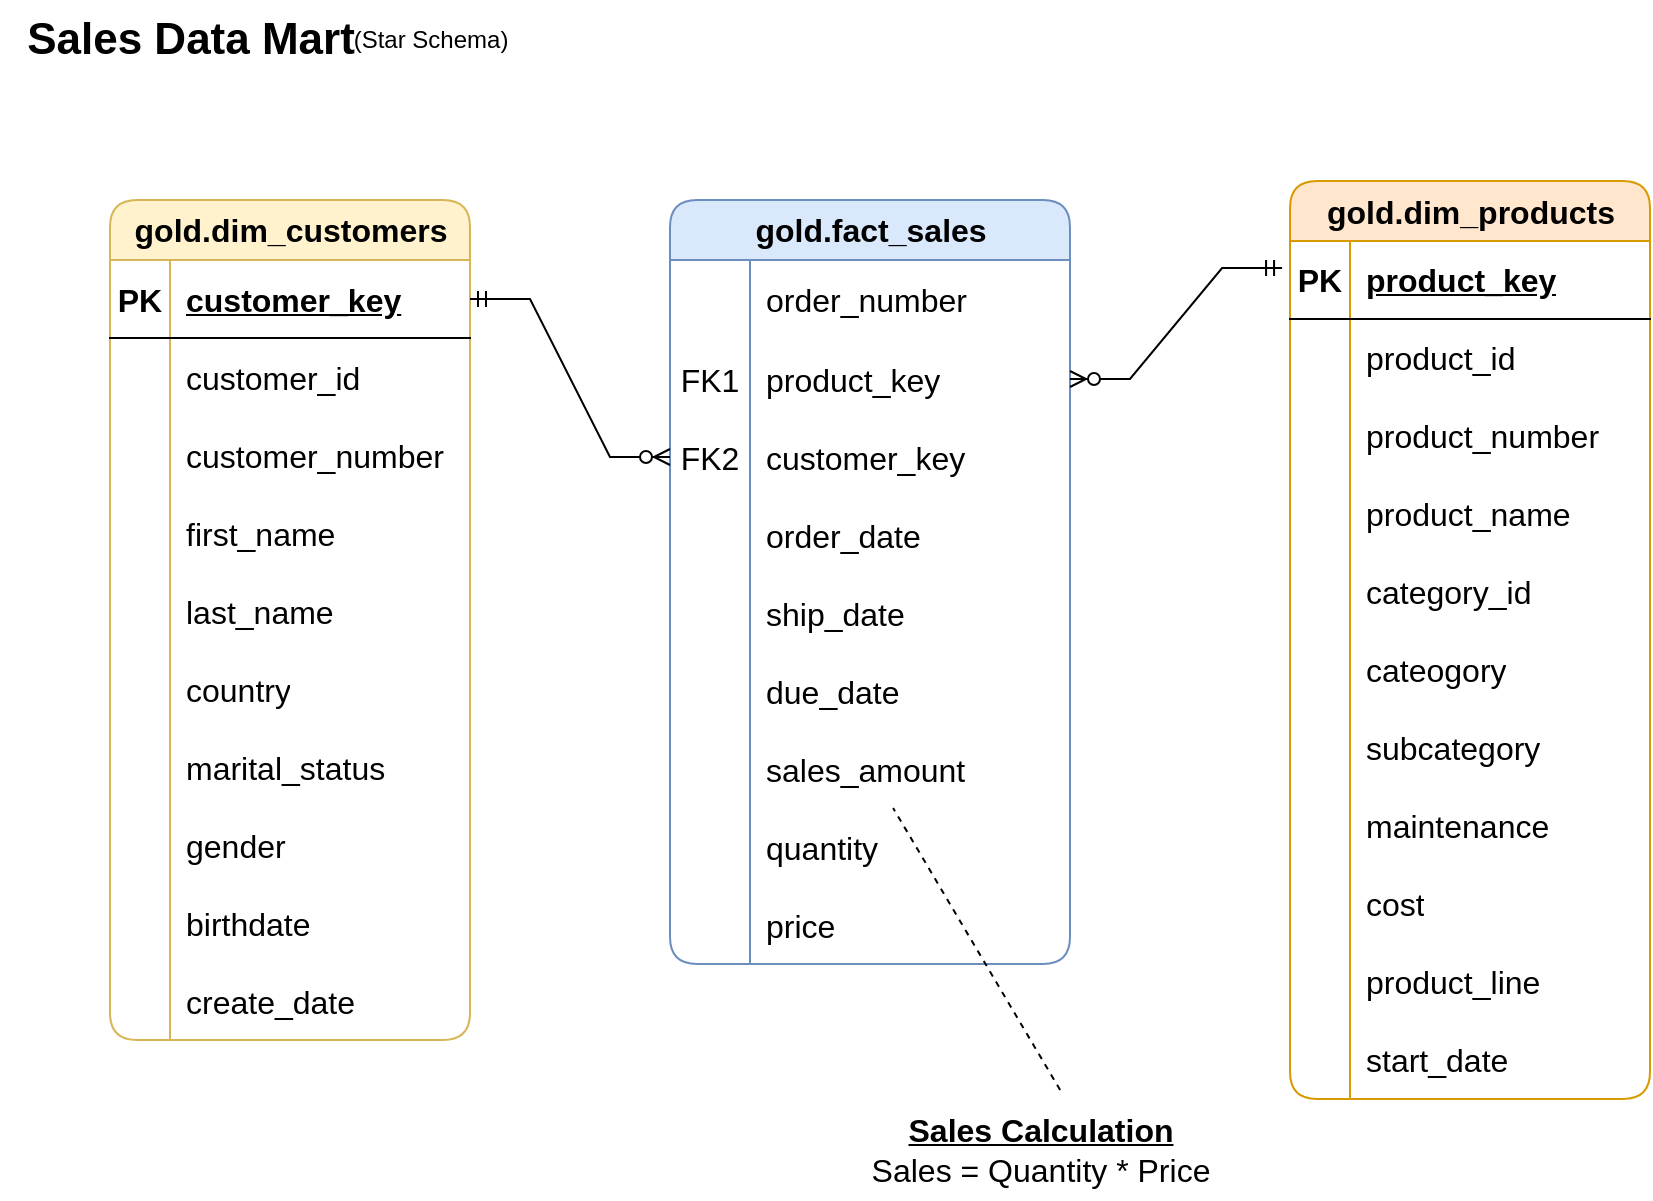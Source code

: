 <mxfile version="28.0.6">
  <diagram name="Page-1" id="P5va_OTajSh3ETPTtXoE">
    <mxGraphModel dx="3126" dy="859" grid="1" gridSize="10" guides="1" tooltips="1" connect="1" arrows="1" fold="1" page="1" pageScale="1" pageWidth="850" pageHeight="1100" math="0" shadow="0">
      <root>
        <mxCell id="0" />
        <mxCell id="1" parent="0" />
        <mxCell id="N_Lj0HEidUYIO7wGekb4-1" value="&lt;b&gt;&lt;font style=&quot;font-size: 22px;&quot;&gt;Sales Data Mart&lt;/font&gt;&lt;/b&gt;" style="text;html=1;align=center;verticalAlign=middle;resizable=0;points=[];autosize=1;strokeColor=none;fillColor=none;" vertex="1" parent="1">
          <mxGeometry x="-975" y="130" width="190" height="40" as="geometry" />
        </mxCell>
        <mxCell id="N_Lj0HEidUYIO7wGekb4-2" value="(Star Schema)" style="text;html=1;align=center;verticalAlign=middle;resizable=0;points=[];autosize=1;strokeColor=none;fillColor=none;" vertex="1" parent="1">
          <mxGeometry x="-810" y="135" width="100" height="30" as="geometry" />
        </mxCell>
        <mxCell id="N_Lj0HEidUYIO7wGekb4-3" value="gold.dim_customers" style="shape=table;startSize=30;container=1;collapsible=1;childLayout=tableLayout;fixedRows=1;rowLines=0;fontStyle=1;align=center;resizeLast=1;html=1;rounded=1;fillColor=#fff2cc;strokeColor=#d6b656;fontSize=16;" vertex="1" parent="1">
          <mxGeometry x="-920" y="230" width="180" height="420" as="geometry" />
        </mxCell>
        <mxCell id="N_Lj0HEidUYIO7wGekb4-4" value="" style="shape=tableRow;horizontal=0;startSize=0;swimlaneHead=0;swimlaneBody=0;fillColor=none;collapsible=0;dropTarget=0;points=[[0,0.5],[1,0.5]];portConstraint=eastwest;top=0;left=0;right=0;bottom=1;fontSize=16;" vertex="1" parent="N_Lj0HEidUYIO7wGekb4-3">
          <mxGeometry y="30" width="180" height="39" as="geometry" />
        </mxCell>
        <mxCell id="N_Lj0HEidUYIO7wGekb4-5" value="PK" style="shape=partialRectangle;connectable=0;fillColor=none;top=0;left=0;bottom=0;right=0;fontStyle=1;overflow=hidden;whiteSpace=wrap;html=1;fontSize=16;" vertex="1" parent="N_Lj0HEidUYIO7wGekb4-4">
          <mxGeometry width="30" height="39" as="geometry">
            <mxRectangle width="30" height="39" as="alternateBounds" />
          </mxGeometry>
        </mxCell>
        <mxCell id="N_Lj0HEidUYIO7wGekb4-6" value="customer_key" style="shape=partialRectangle;connectable=0;fillColor=none;top=0;left=0;bottom=0;right=0;align=left;spacingLeft=6;fontStyle=5;overflow=hidden;whiteSpace=wrap;html=1;fontSize=16;" vertex="1" parent="N_Lj0HEidUYIO7wGekb4-4">
          <mxGeometry x="30" width="150" height="39" as="geometry">
            <mxRectangle width="150" height="39" as="alternateBounds" />
          </mxGeometry>
        </mxCell>
        <mxCell id="N_Lj0HEidUYIO7wGekb4-7" value="" style="shape=tableRow;horizontal=0;startSize=0;swimlaneHead=0;swimlaneBody=0;fillColor=none;collapsible=0;dropTarget=0;points=[[0,0.5],[1,0.5]];portConstraint=eastwest;top=0;left=0;right=0;bottom=0;fontSize=16;" vertex="1" parent="N_Lj0HEidUYIO7wGekb4-3">
          <mxGeometry y="69" width="180" height="39" as="geometry" />
        </mxCell>
        <mxCell id="N_Lj0HEidUYIO7wGekb4-8" value="" style="shape=partialRectangle;connectable=0;fillColor=none;top=0;left=0;bottom=0;right=0;editable=1;overflow=hidden;whiteSpace=wrap;html=1;fontSize=16;" vertex="1" parent="N_Lj0HEidUYIO7wGekb4-7">
          <mxGeometry width="30" height="39" as="geometry">
            <mxRectangle width="30" height="39" as="alternateBounds" />
          </mxGeometry>
        </mxCell>
        <mxCell id="N_Lj0HEidUYIO7wGekb4-9" value="customer_id" style="shape=partialRectangle;connectable=0;fillColor=none;top=0;left=0;bottom=0;right=0;align=left;spacingLeft=6;overflow=hidden;whiteSpace=wrap;html=1;fontSize=16;" vertex="1" parent="N_Lj0HEidUYIO7wGekb4-7">
          <mxGeometry x="30" width="150" height="39" as="geometry">
            <mxRectangle width="150" height="39" as="alternateBounds" />
          </mxGeometry>
        </mxCell>
        <mxCell id="N_Lj0HEidUYIO7wGekb4-10" value="" style="shape=tableRow;horizontal=0;startSize=0;swimlaneHead=0;swimlaneBody=0;fillColor=none;collapsible=0;dropTarget=0;points=[[0,0.5],[1,0.5]];portConstraint=eastwest;top=0;left=0;right=0;bottom=0;fontSize=16;" vertex="1" parent="N_Lj0HEidUYIO7wGekb4-3">
          <mxGeometry y="108" width="180" height="39" as="geometry" />
        </mxCell>
        <mxCell id="N_Lj0HEidUYIO7wGekb4-11" value="" style="shape=partialRectangle;connectable=0;fillColor=none;top=0;left=0;bottom=0;right=0;editable=1;overflow=hidden;whiteSpace=wrap;html=1;fontSize=16;" vertex="1" parent="N_Lj0HEidUYIO7wGekb4-10">
          <mxGeometry width="30" height="39" as="geometry">
            <mxRectangle width="30" height="39" as="alternateBounds" />
          </mxGeometry>
        </mxCell>
        <mxCell id="N_Lj0HEidUYIO7wGekb4-12" value="customer_number" style="shape=partialRectangle;connectable=0;fillColor=none;top=0;left=0;bottom=0;right=0;align=left;spacingLeft=6;overflow=hidden;whiteSpace=wrap;html=1;fontSize=16;" vertex="1" parent="N_Lj0HEidUYIO7wGekb4-10">
          <mxGeometry x="30" width="150" height="39" as="geometry">
            <mxRectangle width="150" height="39" as="alternateBounds" />
          </mxGeometry>
        </mxCell>
        <mxCell id="N_Lj0HEidUYIO7wGekb4-13" value="" style="shape=tableRow;horizontal=0;startSize=0;swimlaneHead=0;swimlaneBody=0;fillColor=none;collapsible=0;dropTarget=0;points=[[0,0.5],[1,0.5]];portConstraint=eastwest;top=0;left=0;right=0;bottom=0;fontSize=16;" vertex="1" parent="N_Lj0HEidUYIO7wGekb4-3">
          <mxGeometry y="147" width="180" height="39" as="geometry" />
        </mxCell>
        <mxCell id="N_Lj0HEidUYIO7wGekb4-14" value="" style="shape=partialRectangle;connectable=0;fillColor=none;top=0;left=0;bottom=0;right=0;editable=1;overflow=hidden;whiteSpace=wrap;html=1;fontSize=16;" vertex="1" parent="N_Lj0HEidUYIO7wGekb4-13">
          <mxGeometry width="30" height="39" as="geometry">
            <mxRectangle width="30" height="39" as="alternateBounds" />
          </mxGeometry>
        </mxCell>
        <mxCell id="N_Lj0HEidUYIO7wGekb4-15" value="first_name" style="shape=partialRectangle;connectable=0;fillColor=none;top=0;left=0;bottom=0;right=0;align=left;spacingLeft=6;overflow=hidden;whiteSpace=wrap;html=1;fontSize=16;" vertex="1" parent="N_Lj0HEidUYIO7wGekb4-13">
          <mxGeometry x="30" width="150" height="39" as="geometry">
            <mxRectangle width="150" height="39" as="alternateBounds" />
          </mxGeometry>
        </mxCell>
        <mxCell id="N_Lj0HEidUYIO7wGekb4-16" value="" style="shape=tableRow;horizontal=0;startSize=0;swimlaneHead=0;swimlaneBody=0;fillColor=none;collapsible=0;dropTarget=0;points=[[0,0.5],[1,0.5]];portConstraint=eastwest;top=0;left=0;right=0;bottom=0;fontSize=16;" vertex="1" parent="N_Lj0HEidUYIO7wGekb4-3">
          <mxGeometry y="186" width="180" height="39" as="geometry" />
        </mxCell>
        <mxCell id="N_Lj0HEidUYIO7wGekb4-17" value="" style="shape=partialRectangle;connectable=0;fillColor=none;top=0;left=0;bottom=0;right=0;editable=1;overflow=hidden;whiteSpace=wrap;html=1;fontSize=16;" vertex="1" parent="N_Lj0HEidUYIO7wGekb4-16">
          <mxGeometry width="30" height="39" as="geometry">
            <mxRectangle width="30" height="39" as="alternateBounds" />
          </mxGeometry>
        </mxCell>
        <mxCell id="N_Lj0HEidUYIO7wGekb4-18" value="last_name" style="shape=partialRectangle;connectable=0;fillColor=none;top=0;left=0;bottom=0;right=0;align=left;spacingLeft=6;overflow=hidden;whiteSpace=wrap;html=1;fontSize=16;" vertex="1" parent="N_Lj0HEidUYIO7wGekb4-16">
          <mxGeometry x="30" width="150" height="39" as="geometry">
            <mxRectangle width="150" height="39" as="alternateBounds" />
          </mxGeometry>
        </mxCell>
        <mxCell id="N_Lj0HEidUYIO7wGekb4-19" value="" style="shape=tableRow;horizontal=0;startSize=0;swimlaneHead=0;swimlaneBody=0;fillColor=none;collapsible=0;dropTarget=0;points=[[0,0.5],[1,0.5]];portConstraint=eastwest;top=0;left=0;right=0;bottom=0;fontSize=16;" vertex="1" parent="N_Lj0HEidUYIO7wGekb4-3">
          <mxGeometry y="225" width="180" height="39" as="geometry" />
        </mxCell>
        <mxCell id="N_Lj0HEidUYIO7wGekb4-20" value="" style="shape=partialRectangle;connectable=0;fillColor=none;top=0;left=0;bottom=0;right=0;editable=1;overflow=hidden;whiteSpace=wrap;html=1;fontSize=16;" vertex="1" parent="N_Lj0HEidUYIO7wGekb4-19">
          <mxGeometry width="30" height="39" as="geometry">
            <mxRectangle width="30" height="39" as="alternateBounds" />
          </mxGeometry>
        </mxCell>
        <mxCell id="N_Lj0HEidUYIO7wGekb4-21" value="country" style="shape=partialRectangle;connectable=0;fillColor=none;top=0;left=0;bottom=0;right=0;align=left;spacingLeft=6;overflow=hidden;whiteSpace=wrap;html=1;fontSize=16;" vertex="1" parent="N_Lj0HEidUYIO7wGekb4-19">
          <mxGeometry x="30" width="150" height="39" as="geometry">
            <mxRectangle width="150" height="39" as="alternateBounds" />
          </mxGeometry>
        </mxCell>
        <mxCell id="N_Lj0HEidUYIO7wGekb4-22" value="" style="shape=tableRow;horizontal=0;startSize=0;swimlaneHead=0;swimlaneBody=0;fillColor=none;collapsible=0;dropTarget=0;points=[[0,0.5],[1,0.5]];portConstraint=eastwest;top=0;left=0;right=0;bottom=0;fontSize=16;" vertex="1" parent="N_Lj0HEidUYIO7wGekb4-3">
          <mxGeometry y="264" width="180" height="39" as="geometry" />
        </mxCell>
        <mxCell id="N_Lj0HEidUYIO7wGekb4-23" value="" style="shape=partialRectangle;connectable=0;fillColor=none;top=0;left=0;bottom=0;right=0;editable=1;overflow=hidden;whiteSpace=wrap;html=1;fontSize=16;" vertex="1" parent="N_Lj0HEidUYIO7wGekb4-22">
          <mxGeometry width="30" height="39" as="geometry">
            <mxRectangle width="30" height="39" as="alternateBounds" />
          </mxGeometry>
        </mxCell>
        <mxCell id="N_Lj0HEidUYIO7wGekb4-24" value="marital_status" style="shape=partialRectangle;connectable=0;fillColor=none;top=0;left=0;bottom=0;right=0;align=left;spacingLeft=6;overflow=hidden;whiteSpace=wrap;html=1;fontSize=16;" vertex="1" parent="N_Lj0HEidUYIO7wGekb4-22">
          <mxGeometry x="30" width="150" height="39" as="geometry">
            <mxRectangle width="150" height="39" as="alternateBounds" />
          </mxGeometry>
        </mxCell>
        <mxCell id="N_Lj0HEidUYIO7wGekb4-25" value="" style="shape=tableRow;horizontal=0;startSize=0;swimlaneHead=0;swimlaneBody=0;fillColor=none;collapsible=0;dropTarget=0;points=[[0,0.5],[1,0.5]];portConstraint=eastwest;top=0;left=0;right=0;bottom=0;fontSize=16;" vertex="1" parent="N_Lj0HEidUYIO7wGekb4-3">
          <mxGeometry y="303" width="180" height="39" as="geometry" />
        </mxCell>
        <mxCell id="N_Lj0HEidUYIO7wGekb4-26" value="" style="shape=partialRectangle;connectable=0;fillColor=none;top=0;left=0;bottom=0;right=0;editable=1;overflow=hidden;whiteSpace=wrap;html=1;fontSize=16;" vertex="1" parent="N_Lj0HEidUYIO7wGekb4-25">
          <mxGeometry width="30" height="39" as="geometry">
            <mxRectangle width="30" height="39" as="alternateBounds" />
          </mxGeometry>
        </mxCell>
        <mxCell id="N_Lj0HEidUYIO7wGekb4-27" value="gender" style="shape=partialRectangle;connectable=0;fillColor=none;top=0;left=0;bottom=0;right=0;align=left;spacingLeft=6;overflow=hidden;whiteSpace=wrap;html=1;fontSize=16;" vertex="1" parent="N_Lj0HEidUYIO7wGekb4-25">
          <mxGeometry x="30" width="150" height="39" as="geometry">
            <mxRectangle width="150" height="39" as="alternateBounds" />
          </mxGeometry>
        </mxCell>
        <mxCell id="N_Lj0HEidUYIO7wGekb4-28" value="" style="shape=tableRow;horizontal=0;startSize=0;swimlaneHead=0;swimlaneBody=0;fillColor=none;collapsible=0;dropTarget=0;points=[[0,0.5],[1,0.5]];portConstraint=eastwest;top=0;left=0;right=0;bottom=0;fontSize=16;" vertex="1" parent="N_Lj0HEidUYIO7wGekb4-3">
          <mxGeometry y="342" width="180" height="39" as="geometry" />
        </mxCell>
        <mxCell id="N_Lj0HEidUYIO7wGekb4-29" value="" style="shape=partialRectangle;connectable=0;fillColor=none;top=0;left=0;bottom=0;right=0;editable=1;overflow=hidden;whiteSpace=wrap;html=1;fontSize=16;" vertex="1" parent="N_Lj0HEidUYIO7wGekb4-28">
          <mxGeometry width="30" height="39" as="geometry">
            <mxRectangle width="30" height="39" as="alternateBounds" />
          </mxGeometry>
        </mxCell>
        <mxCell id="N_Lj0HEidUYIO7wGekb4-30" value="birthdate" style="shape=partialRectangle;connectable=0;fillColor=none;top=0;left=0;bottom=0;right=0;align=left;spacingLeft=6;overflow=hidden;whiteSpace=wrap;html=1;fontSize=16;" vertex="1" parent="N_Lj0HEidUYIO7wGekb4-28">
          <mxGeometry x="30" width="150" height="39" as="geometry">
            <mxRectangle width="150" height="39" as="alternateBounds" />
          </mxGeometry>
        </mxCell>
        <mxCell id="N_Lj0HEidUYIO7wGekb4-31" value="" style="shape=tableRow;horizontal=0;startSize=0;swimlaneHead=0;swimlaneBody=0;fillColor=none;collapsible=0;dropTarget=0;points=[[0,0.5],[1,0.5]];portConstraint=eastwest;top=0;left=0;right=0;bottom=0;fontSize=16;" vertex="1" parent="N_Lj0HEidUYIO7wGekb4-3">
          <mxGeometry y="381" width="180" height="39" as="geometry" />
        </mxCell>
        <mxCell id="N_Lj0HEidUYIO7wGekb4-32" value="" style="shape=partialRectangle;connectable=0;fillColor=none;top=0;left=0;bottom=0;right=0;editable=1;overflow=hidden;whiteSpace=wrap;html=1;fontSize=16;" vertex="1" parent="N_Lj0HEidUYIO7wGekb4-31">
          <mxGeometry width="30" height="39" as="geometry">
            <mxRectangle width="30" height="39" as="alternateBounds" />
          </mxGeometry>
        </mxCell>
        <mxCell id="N_Lj0HEidUYIO7wGekb4-33" value="create_date" style="shape=partialRectangle;connectable=0;fillColor=none;top=0;left=0;bottom=0;right=0;align=left;spacingLeft=6;overflow=hidden;whiteSpace=wrap;html=1;fontSize=16;" vertex="1" parent="N_Lj0HEidUYIO7wGekb4-31">
          <mxGeometry x="30" width="150" height="39" as="geometry">
            <mxRectangle width="150" height="39" as="alternateBounds" />
          </mxGeometry>
        </mxCell>
        <mxCell id="N_Lj0HEidUYIO7wGekb4-34" value="gold.dim_products" style="shape=table;startSize=30;container=1;collapsible=1;childLayout=tableLayout;fixedRows=1;rowLines=0;fontStyle=1;align=center;resizeLast=1;html=1;rounded=1;fillColor=#ffe6cc;strokeColor=#d79b00;fontSize=16;" vertex="1" parent="1">
          <mxGeometry x="-330" y="220.5" width="180" height="459" as="geometry" />
        </mxCell>
        <mxCell id="N_Lj0HEidUYIO7wGekb4-35" value="" style="shape=tableRow;horizontal=0;startSize=0;swimlaneHead=0;swimlaneBody=0;fillColor=none;collapsible=0;dropTarget=0;points=[[0,0.5],[1,0.5]];portConstraint=eastwest;top=0;left=0;right=0;bottom=1;fontSize=16;" vertex="1" parent="N_Lj0HEidUYIO7wGekb4-34">
          <mxGeometry y="30" width="180" height="39" as="geometry" />
        </mxCell>
        <mxCell id="N_Lj0HEidUYIO7wGekb4-36" value="PK" style="shape=partialRectangle;connectable=0;fillColor=none;top=0;left=0;bottom=0;right=0;fontStyle=1;overflow=hidden;whiteSpace=wrap;html=1;fontSize=16;" vertex="1" parent="N_Lj0HEidUYIO7wGekb4-35">
          <mxGeometry width="30" height="39" as="geometry">
            <mxRectangle width="30" height="39" as="alternateBounds" />
          </mxGeometry>
        </mxCell>
        <mxCell id="N_Lj0HEidUYIO7wGekb4-37" value="product_key" style="shape=partialRectangle;connectable=0;fillColor=none;top=0;left=0;bottom=0;right=0;align=left;spacingLeft=6;fontStyle=5;overflow=hidden;whiteSpace=wrap;html=1;fontSize=16;" vertex="1" parent="N_Lj0HEidUYIO7wGekb4-35">
          <mxGeometry x="30" width="150" height="39" as="geometry">
            <mxRectangle width="150" height="39" as="alternateBounds" />
          </mxGeometry>
        </mxCell>
        <mxCell id="N_Lj0HEidUYIO7wGekb4-38" value="" style="shape=tableRow;horizontal=0;startSize=0;swimlaneHead=0;swimlaneBody=0;fillColor=none;collapsible=0;dropTarget=0;points=[[0,0.5],[1,0.5]];portConstraint=eastwest;top=0;left=0;right=0;bottom=0;fontSize=16;" vertex="1" parent="N_Lj0HEidUYIO7wGekb4-34">
          <mxGeometry y="69" width="180" height="39" as="geometry" />
        </mxCell>
        <mxCell id="N_Lj0HEidUYIO7wGekb4-39" value="" style="shape=partialRectangle;connectable=0;fillColor=none;top=0;left=0;bottom=0;right=0;editable=1;overflow=hidden;whiteSpace=wrap;html=1;fontSize=16;" vertex="1" parent="N_Lj0HEidUYIO7wGekb4-38">
          <mxGeometry width="30" height="39" as="geometry">
            <mxRectangle width="30" height="39" as="alternateBounds" />
          </mxGeometry>
        </mxCell>
        <mxCell id="N_Lj0HEidUYIO7wGekb4-40" value="product_id" style="shape=partialRectangle;connectable=0;fillColor=none;top=0;left=0;bottom=0;right=0;align=left;spacingLeft=6;overflow=hidden;whiteSpace=wrap;html=1;fontSize=16;" vertex="1" parent="N_Lj0HEidUYIO7wGekb4-38">
          <mxGeometry x="30" width="150" height="39" as="geometry">
            <mxRectangle width="150" height="39" as="alternateBounds" />
          </mxGeometry>
        </mxCell>
        <mxCell id="N_Lj0HEidUYIO7wGekb4-41" value="" style="shape=tableRow;horizontal=0;startSize=0;swimlaneHead=0;swimlaneBody=0;fillColor=none;collapsible=0;dropTarget=0;points=[[0,0.5],[1,0.5]];portConstraint=eastwest;top=0;left=0;right=0;bottom=0;fontSize=16;" vertex="1" parent="N_Lj0HEidUYIO7wGekb4-34">
          <mxGeometry y="108" width="180" height="39" as="geometry" />
        </mxCell>
        <mxCell id="N_Lj0HEidUYIO7wGekb4-42" value="" style="shape=partialRectangle;connectable=0;fillColor=none;top=0;left=0;bottom=0;right=0;editable=1;overflow=hidden;whiteSpace=wrap;html=1;fontSize=16;" vertex="1" parent="N_Lj0HEidUYIO7wGekb4-41">
          <mxGeometry width="30" height="39" as="geometry">
            <mxRectangle width="30" height="39" as="alternateBounds" />
          </mxGeometry>
        </mxCell>
        <mxCell id="N_Lj0HEidUYIO7wGekb4-43" value="product_number" style="shape=partialRectangle;connectable=0;fillColor=none;top=0;left=0;bottom=0;right=0;align=left;spacingLeft=6;overflow=hidden;whiteSpace=wrap;html=1;fontSize=16;" vertex="1" parent="N_Lj0HEidUYIO7wGekb4-41">
          <mxGeometry x="30" width="150" height="39" as="geometry">
            <mxRectangle width="150" height="39" as="alternateBounds" />
          </mxGeometry>
        </mxCell>
        <mxCell id="N_Lj0HEidUYIO7wGekb4-44" value="" style="shape=tableRow;horizontal=0;startSize=0;swimlaneHead=0;swimlaneBody=0;fillColor=none;collapsible=0;dropTarget=0;points=[[0,0.5],[1,0.5]];portConstraint=eastwest;top=0;left=0;right=0;bottom=0;fontSize=16;" vertex="1" parent="N_Lj0HEidUYIO7wGekb4-34">
          <mxGeometry y="147" width="180" height="39" as="geometry" />
        </mxCell>
        <mxCell id="N_Lj0HEidUYIO7wGekb4-45" value="" style="shape=partialRectangle;connectable=0;fillColor=none;top=0;left=0;bottom=0;right=0;editable=1;overflow=hidden;whiteSpace=wrap;html=1;fontSize=16;" vertex="1" parent="N_Lj0HEidUYIO7wGekb4-44">
          <mxGeometry width="30" height="39" as="geometry">
            <mxRectangle width="30" height="39" as="alternateBounds" />
          </mxGeometry>
        </mxCell>
        <mxCell id="N_Lj0HEidUYIO7wGekb4-46" value="product_name" style="shape=partialRectangle;connectable=0;fillColor=none;top=0;left=0;bottom=0;right=0;align=left;spacingLeft=6;overflow=hidden;whiteSpace=wrap;html=1;fontSize=16;" vertex="1" parent="N_Lj0HEidUYIO7wGekb4-44">
          <mxGeometry x="30" width="150" height="39" as="geometry">
            <mxRectangle width="150" height="39" as="alternateBounds" />
          </mxGeometry>
        </mxCell>
        <mxCell id="N_Lj0HEidUYIO7wGekb4-47" value="" style="shape=tableRow;horizontal=0;startSize=0;swimlaneHead=0;swimlaneBody=0;fillColor=none;collapsible=0;dropTarget=0;points=[[0,0.5],[1,0.5]];portConstraint=eastwest;top=0;left=0;right=0;bottom=0;fontSize=16;" vertex="1" parent="N_Lj0HEidUYIO7wGekb4-34">
          <mxGeometry y="186" width="180" height="39" as="geometry" />
        </mxCell>
        <mxCell id="N_Lj0HEidUYIO7wGekb4-48" value="" style="shape=partialRectangle;connectable=0;fillColor=none;top=0;left=0;bottom=0;right=0;editable=1;overflow=hidden;whiteSpace=wrap;html=1;fontSize=16;" vertex="1" parent="N_Lj0HEidUYIO7wGekb4-47">
          <mxGeometry width="30" height="39" as="geometry">
            <mxRectangle width="30" height="39" as="alternateBounds" />
          </mxGeometry>
        </mxCell>
        <mxCell id="N_Lj0HEidUYIO7wGekb4-49" value="category_id" style="shape=partialRectangle;connectable=0;fillColor=none;top=0;left=0;bottom=0;right=0;align=left;spacingLeft=6;overflow=hidden;whiteSpace=wrap;html=1;fontSize=16;" vertex="1" parent="N_Lj0HEidUYIO7wGekb4-47">
          <mxGeometry x="30" width="150" height="39" as="geometry">
            <mxRectangle width="150" height="39" as="alternateBounds" />
          </mxGeometry>
        </mxCell>
        <mxCell id="N_Lj0HEidUYIO7wGekb4-50" value="" style="shape=tableRow;horizontal=0;startSize=0;swimlaneHead=0;swimlaneBody=0;fillColor=none;collapsible=0;dropTarget=0;points=[[0,0.5],[1,0.5]];portConstraint=eastwest;top=0;left=0;right=0;bottom=0;fontSize=16;" vertex="1" parent="N_Lj0HEidUYIO7wGekb4-34">
          <mxGeometry y="225" width="180" height="39" as="geometry" />
        </mxCell>
        <mxCell id="N_Lj0HEidUYIO7wGekb4-51" value="" style="shape=partialRectangle;connectable=0;fillColor=none;top=0;left=0;bottom=0;right=0;editable=1;overflow=hidden;whiteSpace=wrap;html=1;fontSize=16;" vertex="1" parent="N_Lj0HEidUYIO7wGekb4-50">
          <mxGeometry width="30" height="39" as="geometry">
            <mxRectangle width="30" height="39" as="alternateBounds" />
          </mxGeometry>
        </mxCell>
        <mxCell id="N_Lj0HEidUYIO7wGekb4-52" value="cateogory" style="shape=partialRectangle;connectable=0;fillColor=none;top=0;left=0;bottom=0;right=0;align=left;spacingLeft=6;overflow=hidden;whiteSpace=wrap;html=1;fontSize=16;" vertex="1" parent="N_Lj0HEidUYIO7wGekb4-50">
          <mxGeometry x="30" width="150" height="39" as="geometry">
            <mxRectangle width="150" height="39" as="alternateBounds" />
          </mxGeometry>
        </mxCell>
        <mxCell id="N_Lj0HEidUYIO7wGekb4-53" value="" style="shape=tableRow;horizontal=0;startSize=0;swimlaneHead=0;swimlaneBody=0;fillColor=none;collapsible=0;dropTarget=0;points=[[0,0.5],[1,0.5]];portConstraint=eastwest;top=0;left=0;right=0;bottom=0;fontSize=16;" vertex="1" parent="N_Lj0HEidUYIO7wGekb4-34">
          <mxGeometry y="264" width="180" height="39" as="geometry" />
        </mxCell>
        <mxCell id="N_Lj0HEidUYIO7wGekb4-54" value="" style="shape=partialRectangle;connectable=0;fillColor=none;top=0;left=0;bottom=0;right=0;editable=1;overflow=hidden;whiteSpace=wrap;html=1;fontSize=16;" vertex="1" parent="N_Lj0HEidUYIO7wGekb4-53">
          <mxGeometry width="30" height="39" as="geometry">
            <mxRectangle width="30" height="39" as="alternateBounds" />
          </mxGeometry>
        </mxCell>
        <mxCell id="N_Lj0HEidUYIO7wGekb4-55" value="subcategory" style="shape=partialRectangle;connectable=0;fillColor=none;top=0;left=0;bottom=0;right=0;align=left;spacingLeft=6;overflow=hidden;whiteSpace=wrap;html=1;fontSize=16;" vertex="1" parent="N_Lj0HEidUYIO7wGekb4-53">
          <mxGeometry x="30" width="150" height="39" as="geometry">
            <mxRectangle width="150" height="39" as="alternateBounds" />
          </mxGeometry>
        </mxCell>
        <mxCell id="N_Lj0HEidUYIO7wGekb4-56" value="" style="shape=tableRow;horizontal=0;startSize=0;swimlaneHead=0;swimlaneBody=0;fillColor=none;collapsible=0;dropTarget=0;points=[[0,0.5],[1,0.5]];portConstraint=eastwest;top=0;left=0;right=0;bottom=0;fontSize=16;" vertex="1" parent="N_Lj0HEidUYIO7wGekb4-34">
          <mxGeometry y="303" width="180" height="39" as="geometry" />
        </mxCell>
        <mxCell id="N_Lj0HEidUYIO7wGekb4-57" value="" style="shape=partialRectangle;connectable=0;fillColor=none;top=0;left=0;bottom=0;right=0;editable=1;overflow=hidden;whiteSpace=wrap;html=1;fontSize=16;" vertex="1" parent="N_Lj0HEidUYIO7wGekb4-56">
          <mxGeometry width="30" height="39" as="geometry">
            <mxRectangle width="30" height="39" as="alternateBounds" />
          </mxGeometry>
        </mxCell>
        <mxCell id="N_Lj0HEidUYIO7wGekb4-58" value="maintenance" style="shape=partialRectangle;connectable=0;fillColor=none;top=0;left=0;bottom=0;right=0;align=left;spacingLeft=6;overflow=hidden;whiteSpace=wrap;html=1;fontSize=16;" vertex="1" parent="N_Lj0HEidUYIO7wGekb4-56">
          <mxGeometry x="30" width="150" height="39" as="geometry">
            <mxRectangle width="150" height="39" as="alternateBounds" />
          </mxGeometry>
        </mxCell>
        <mxCell id="N_Lj0HEidUYIO7wGekb4-59" value="" style="shape=tableRow;horizontal=0;startSize=0;swimlaneHead=0;swimlaneBody=0;fillColor=none;collapsible=0;dropTarget=0;points=[[0,0.5],[1,0.5]];portConstraint=eastwest;top=0;left=0;right=0;bottom=0;fontSize=16;" vertex="1" parent="N_Lj0HEidUYIO7wGekb4-34">
          <mxGeometry y="342" width="180" height="39" as="geometry" />
        </mxCell>
        <mxCell id="N_Lj0HEidUYIO7wGekb4-60" value="" style="shape=partialRectangle;connectable=0;fillColor=none;top=0;left=0;bottom=0;right=0;editable=1;overflow=hidden;whiteSpace=wrap;html=1;fontSize=16;" vertex="1" parent="N_Lj0HEidUYIO7wGekb4-59">
          <mxGeometry width="30" height="39" as="geometry">
            <mxRectangle width="30" height="39" as="alternateBounds" />
          </mxGeometry>
        </mxCell>
        <mxCell id="N_Lj0HEidUYIO7wGekb4-61" value="cost" style="shape=partialRectangle;connectable=0;fillColor=none;top=0;left=0;bottom=0;right=0;align=left;spacingLeft=6;overflow=hidden;whiteSpace=wrap;html=1;fontSize=16;" vertex="1" parent="N_Lj0HEidUYIO7wGekb4-59">
          <mxGeometry x="30" width="150" height="39" as="geometry">
            <mxRectangle width="150" height="39" as="alternateBounds" />
          </mxGeometry>
        </mxCell>
        <mxCell id="N_Lj0HEidUYIO7wGekb4-62" value="" style="shape=tableRow;horizontal=0;startSize=0;swimlaneHead=0;swimlaneBody=0;fillColor=none;collapsible=0;dropTarget=0;points=[[0,0.5],[1,0.5]];portConstraint=eastwest;top=0;left=0;right=0;bottom=0;fontSize=16;" vertex="1" parent="N_Lj0HEidUYIO7wGekb4-34">
          <mxGeometry y="381" width="180" height="39" as="geometry" />
        </mxCell>
        <mxCell id="N_Lj0HEidUYIO7wGekb4-63" value="" style="shape=partialRectangle;connectable=0;fillColor=none;top=0;left=0;bottom=0;right=0;editable=1;overflow=hidden;whiteSpace=wrap;html=1;fontSize=16;" vertex="1" parent="N_Lj0HEidUYIO7wGekb4-62">
          <mxGeometry width="30" height="39" as="geometry">
            <mxRectangle width="30" height="39" as="alternateBounds" />
          </mxGeometry>
        </mxCell>
        <mxCell id="N_Lj0HEidUYIO7wGekb4-64" value="product_line" style="shape=partialRectangle;connectable=0;fillColor=none;top=0;left=0;bottom=0;right=0;align=left;spacingLeft=6;overflow=hidden;whiteSpace=wrap;html=1;fontSize=16;" vertex="1" parent="N_Lj0HEidUYIO7wGekb4-62">
          <mxGeometry x="30" width="150" height="39" as="geometry">
            <mxRectangle width="150" height="39" as="alternateBounds" />
          </mxGeometry>
        </mxCell>
        <mxCell id="N_Lj0HEidUYIO7wGekb4-65" value="" style="shape=tableRow;horizontal=0;startSize=0;swimlaneHead=0;swimlaneBody=0;fillColor=none;collapsible=0;dropTarget=0;points=[[0,0.5],[1,0.5]];portConstraint=eastwest;top=0;left=0;right=0;bottom=0;fontSize=16;" vertex="1" parent="N_Lj0HEidUYIO7wGekb4-34">
          <mxGeometry y="420" width="180" height="39" as="geometry" />
        </mxCell>
        <mxCell id="N_Lj0HEidUYIO7wGekb4-66" value="" style="shape=partialRectangle;connectable=0;fillColor=none;top=0;left=0;bottom=0;right=0;editable=1;overflow=hidden;whiteSpace=wrap;html=1;fontSize=16;" vertex="1" parent="N_Lj0HEidUYIO7wGekb4-65">
          <mxGeometry width="30" height="39" as="geometry">
            <mxRectangle width="30" height="39" as="alternateBounds" />
          </mxGeometry>
        </mxCell>
        <mxCell id="N_Lj0HEidUYIO7wGekb4-67" value="start_date" style="shape=partialRectangle;connectable=0;fillColor=none;top=0;left=0;bottom=0;right=0;align=left;spacingLeft=6;overflow=hidden;whiteSpace=wrap;html=1;fontSize=16;" vertex="1" parent="N_Lj0HEidUYIO7wGekb4-65">
          <mxGeometry x="30" width="150" height="39" as="geometry">
            <mxRectangle width="150" height="39" as="alternateBounds" />
          </mxGeometry>
        </mxCell>
        <mxCell id="N_Lj0HEidUYIO7wGekb4-68" value="gold.fact_sales" style="shape=table;startSize=30;container=1;collapsible=1;childLayout=tableLayout;fixedRows=1;rowLines=0;fontStyle=1;align=center;resizeLast=1;html=1;rounded=1;fillColor=#dae8fc;strokeColor=#6c8ebf;fontSize=16;" vertex="1" parent="1">
          <mxGeometry x="-640" y="230" width="200" height="382" as="geometry" />
        </mxCell>
        <mxCell id="N_Lj0HEidUYIO7wGekb4-72" value="" style="shape=tableRow;horizontal=0;startSize=0;swimlaneHead=0;swimlaneBody=0;fillColor=none;collapsible=0;dropTarget=0;points=[[0,0.5],[1,0.5]];portConstraint=eastwest;top=0;left=0;right=0;bottom=0;fontSize=16;" vertex="1" parent="N_Lj0HEidUYIO7wGekb4-68">
          <mxGeometry y="30" width="200" height="40" as="geometry" />
        </mxCell>
        <mxCell id="N_Lj0HEidUYIO7wGekb4-73" value="" style="shape=partialRectangle;connectable=0;fillColor=none;top=0;left=0;bottom=0;right=0;editable=1;overflow=hidden;whiteSpace=wrap;html=1;fontSize=16;" vertex="1" parent="N_Lj0HEidUYIO7wGekb4-72">
          <mxGeometry width="40" height="40" as="geometry">
            <mxRectangle width="40" height="40" as="alternateBounds" />
          </mxGeometry>
        </mxCell>
        <mxCell id="N_Lj0HEidUYIO7wGekb4-74" value="order_number" style="shape=partialRectangle;connectable=0;fillColor=none;top=0;left=0;bottom=0;right=0;align=left;spacingLeft=6;overflow=hidden;whiteSpace=wrap;html=1;fontSize=16;" vertex="1" parent="N_Lj0HEidUYIO7wGekb4-72">
          <mxGeometry x="40" width="160" height="40" as="geometry">
            <mxRectangle width="160" height="40" as="alternateBounds" />
          </mxGeometry>
        </mxCell>
        <mxCell id="N_Lj0HEidUYIO7wGekb4-75" value="" style="shape=tableRow;horizontal=0;startSize=0;swimlaneHead=0;swimlaneBody=0;fillColor=none;collapsible=0;dropTarget=0;points=[[0,0.5],[1,0.5]];portConstraint=eastwest;top=0;left=0;right=0;bottom=0;fontSize=16;" vertex="1" parent="N_Lj0HEidUYIO7wGekb4-68">
          <mxGeometry y="70" width="200" height="39" as="geometry" />
        </mxCell>
        <mxCell id="N_Lj0HEidUYIO7wGekb4-76" value="FK1" style="shape=partialRectangle;connectable=0;fillColor=none;top=0;left=0;bottom=0;right=0;editable=1;overflow=hidden;whiteSpace=wrap;html=1;fontSize=16;" vertex="1" parent="N_Lj0HEidUYIO7wGekb4-75">
          <mxGeometry width="40" height="39" as="geometry">
            <mxRectangle width="40" height="39" as="alternateBounds" />
          </mxGeometry>
        </mxCell>
        <mxCell id="N_Lj0HEidUYIO7wGekb4-77" value="product_key" style="shape=partialRectangle;connectable=0;fillColor=none;top=0;left=0;bottom=0;right=0;align=left;spacingLeft=6;overflow=hidden;whiteSpace=wrap;html=1;fontSize=16;" vertex="1" parent="N_Lj0HEidUYIO7wGekb4-75">
          <mxGeometry x="40" width="160" height="39" as="geometry">
            <mxRectangle width="160" height="39" as="alternateBounds" />
          </mxGeometry>
        </mxCell>
        <mxCell id="N_Lj0HEidUYIO7wGekb4-78" value="" style="shape=tableRow;horizontal=0;startSize=0;swimlaneHead=0;swimlaneBody=0;fillColor=none;collapsible=0;dropTarget=0;points=[[0,0.5],[1,0.5]];portConstraint=eastwest;top=0;left=0;right=0;bottom=0;fontSize=16;" vertex="1" parent="N_Lj0HEidUYIO7wGekb4-68">
          <mxGeometry y="109" width="200" height="39" as="geometry" />
        </mxCell>
        <mxCell id="N_Lj0HEidUYIO7wGekb4-79" value="FK2" style="shape=partialRectangle;connectable=0;fillColor=none;top=0;left=0;bottom=0;right=0;editable=1;overflow=hidden;whiteSpace=wrap;html=1;fontSize=16;" vertex="1" parent="N_Lj0HEidUYIO7wGekb4-78">
          <mxGeometry width="40" height="39" as="geometry">
            <mxRectangle width="40" height="39" as="alternateBounds" />
          </mxGeometry>
        </mxCell>
        <mxCell id="N_Lj0HEidUYIO7wGekb4-80" value="customer_key" style="shape=partialRectangle;connectable=0;fillColor=none;top=0;left=0;bottom=0;right=0;align=left;spacingLeft=6;overflow=hidden;whiteSpace=wrap;html=1;fontSize=16;" vertex="1" parent="N_Lj0HEidUYIO7wGekb4-78">
          <mxGeometry x="40" width="160" height="39" as="geometry">
            <mxRectangle width="160" height="39" as="alternateBounds" />
          </mxGeometry>
        </mxCell>
        <mxCell id="N_Lj0HEidUYIO7wGekb4-81" value="" style="shape=tableRow;horizontal=0;startSize=0;swimlaneHead=0;swimlaneBody=0;fillColor=none;collapsible=0;dropTarget=0;points=[[0,0.5],[1,0.5]];portConstraint=eastwest;top=0;left=0;right=0;bottom=0;fontSize=16;" vertex="1" parent="N_Lj0HEidUYIO7wGekb4-68">
          <mxGeometry y="148" width="200" height="39" as="geometry" />
        </mxCell>
        <mxCell id="N_Lj0HEidUYIO7wGekb4-82" value="" style="shape=partialRectangle;connectable=0;fillColor=none;top=0;left=0;bottom=0;right=0;editable=1;overflow=hidden;whiteSpace=wrap;html=1;fontSize=16;" vertex="1" parent="N_Lj0HEidUYIO7wGekb4-81">
          <mxGeometry width="40" height="39" as="geometry">
            <mxRectangle width="40" height="39" as="alternateBounds" />
          </mxGeometry>
        </mxCell>
        <mxCell id="N_Lj0HEidUYIO7wGekb4-83" value="order_date" style="shape=partialRectangle;connectable=0;fillColor=none;top=0;left=0;bottom=0;right=0;align=left;spacingLeft=6;overflow=hidden;whiteSpace=wrap;html=1;fontSize=16;" vertex="1" parent="N_Lj0HEidUYIO7wGekb4-81">
          <mxGeometry x="40" width="160" height="39" as="geometry">
            <mxRectangle width="160" height="39" as="alternateBounds" />
          </mxGeometry>
        </mxCell>
        <mxCell id="N_Lj0HEidUYIO7wGekb4-84" value="" style="shape=tableRow;horizontal=0;startSize=0;swimlaneHead=0;swimlaneBody=0;fillColor=none;collapsible=0;dropTarget=0;points=[[0,0.5],[1,0.5]];portConstraint=eastwest;top=0;left=0;right=0;bottom=0;fontSize=16;" vertex="1" parent="N_Lj0HEidUYIO7wGekb4-68">
          <mxGeometry y="187" width="200" height="39" as="geometry" />
        </mxCell>
        <mxCell id="N_Lj0HEidUYIO7wGekb4-85" value="" style="shape=partialRectangle;connectable=0;fillColor=none;top=0;left=0;bottom=0;right=0;editable=1;overflow=hidden;whiteSpace=wrap;html=1;fontSize=16;" vertex="1" parent="N_Lj0HEidUYIO7wGekb4-84">
          <mxGeometry width="40" height="39" as="geometry">
            <mxRectangle width="40" height="39" as="alternateBounds" />
          </mxGeometry>
        </mxCell>
        <mxCell id="N_Lj0HEidUYIO7wGekb4-86" value="ship_date" style="shape=partialRectangle;connectable=0;fillColor=none;top=0;left=0;bottom=0;right=0;align=left;spacingLeft=6;overflow=hidden;whiteSpace=wrap;html=1;fontSize=16;" vertex="1" parent="N_Lj0HEidUYIO7wGekb4-84">
          <mxGeometry x="40" width="160" height="39" as="geometry">
            <mxRectangle width="160" height="39" as="alternateBounds" />
          </mxGeometry>
        </mxCell>
        <mxCell id="N_Lj0HEidUYIO7wGekb4-87" value="" style="shape=tableRow;horizontal=0;startSize=0;swimlaneHead=0;swimlaneBody=0;fillColor=none;collapsible=0;dropTarget=0;points=[[0,0.5],[1,0.5]];portConstraint=eastwest;top=0;left=0;right=0;bottom=0;fontSize=16;" vertex="1" parent="N_Lj0HEidUYIO7wGekb4-68">
          <mxGeometry y="226" width="200" height="39" as="geometry" />
        </mxCell>
        <mxCell id="N_Lj0HEidUYIO7wGekb4-88" value="" style="shape=partialRectangle;connectable=0;fillColor=none;top=0;left=0;bottom=0;right=0;editable=1;overflow=hidden;whiteSpace=wrap;html=1;fontSize=16;" vertex="1" parent="N_Lj0HEidUYIO7wGekb4-87">
          <mxGeometry width="40" height="39" as="geometry">
            <mxRectangle width="40" height="39" as="alternateBounds" />
          </mxGeometry>
        </mxCell>
        <mxCell id="N_Lj0HEidUYIO7wGekb4-89" value="due_date" style="shape=partialRectangle;connectable=0;fillColor=none;top=0;left=0;bottom=0;right=0;align=left;spacingLeft=6;overflow=hidden;whiteSpace=wrap;html=1;fontSize=16;" vertex="1" parent="N_Lj0HEidUYIO7wGekb4-87">
          <mxGeometry x="40" width="160" height="39" as="geometry">
            <mxRectangle width="160" height="39" as="alternateBounds" />
          </mxGeometry>
        </mxCell>
        <mxCell id="N_Lj0HEidUYIO7wGekb4-90" value="" style="shape=tableRow;horizontal=0;startSize=0;swimlaneHead=0;swimlaneBody=0;fillColor=none;collapsible=0;dropTarget=0;points=[[0,0.5],[1,0.5]];portConstraint=eastwest;top=0;left=0;right=0;bottom=0;fontSize=16;" vertex="1" parent="N_Lj0HEidUYIO7wGekb4-68">
          <mxGeometry y="265" width="200" height="39" as="geometry" />
        </mxCell>
        <mxCell id="N_Lj0HEidUYIO7wGekb4-91" value="" style="shape=partialRectangle;connectable=0;fillColor=none;top=0;left=0;bottom=0;right=0;editable=1;overflow=hidden;whiteSpace=wrap;html=1;fontSize=16;" vertex="1" parent="N_Lj0HEidUYIO7wGekb4-90">
          <mxGeometry width="40" height="39" as="geometry">
            <mxRectangle width="40" height="39" as="alternateBounds" />
          </mxGeometry>
        </mxCell>
        <mxCell id="N_Lj0HEidUYIO7wGekb4-92" value="sales_amount" style="shape=partialRectangle;connectable=0;fillColor=none;top=0;left=0;bottom=0;right=0;align=left;spacingLeft=6;overflow=hidden;whiteSpace=wrap;html=1;fontSize=16;" vertex="1" parent="N_Lj0HEidUYIO7wGekb4-90">
          <mxGeometry x="40" width="160" height="39" as="geometry">
            <mxRectangle width="160" height="39" as="alternateBounds" />
          </mxGeometry>
        </mxCell>
        <mxCell id="N_Lj0HEidUYIO7wGekb4-93" value="" style="shape=tableRow;horizontal=0;startSize=0;swimlaneHead=0;swimlaneBody=0;fillColor=none;collapsible=0;dropTarget=0;points=[[0,0.5],[1,0.5]];portConstraint=eastwest;top=0;left=0;right=0;bottom=0;fontSize=16;" vertex="1" parent="N_Lj0HEidUYIO7wGekb4-68">
          <mxGeometry y="304" width="200" height="39" as="geometry" />
        </mxCell>
        <mxCell id="N_Lj0HEidUYIO7wGekb4-94" value="" style="shape=partialRectangle;connectable=0;fillColor=none;top=0;left=0;bottom=0;right=0;editable=1;overflow=hidden;whiteSpace=wrap;html=1;fontSize=16;" vertex="1" parent="N_Lj0HEidUYIO7wGekb4-93">
          <mxGeometry width="40" height="39" as="geometry">
            <mxRectangle width="40" height="39" as="alternateBounds" />
          </mxGeometry>
        </mxCell>
        <mxCell id="N_Lj0HEidUYIO7wGekb4-95" value="quantity" style="shape=partialRectangle;connectable=0;fillColor=none;top=0;left=0;bottom=0;right=0;align=left;spacingLeft=6;overflow=hidden;whiteSpace=wrap;html=1;fontSize=16;" vertex="1" parent="N_Lj0HEidUYIO7wGekb4-93">
          <mxGeometry x="40" width="160" height="39" as="geometry">
            <mxRectangle width="160" height="39" as="alternateBounds" />
          </mxGeometry>
        </mxCell>
        <mxCell id="N_Lj0HEidUYIO7wGekb4-96" value="" style="shape=tableRow;horizontal=0;startSize=0;swimlaneHead=0;swimlaneBody=0;fillColor=none;collapsible=0;dropTarget=0;points=[[0,0.5],[1,0.5]];portConstraint=eastwest;top=0;left=0;right=0;bottom=0;fontSize=16;" vertex="1" parent="N_Lj0HEidUYIO7wGekb4-68">
          <mxGeometry y="343" width="200" height="39" as="geometry" />
        </mxCell>
        <mxCell id="N_Lj0HEidUYIO7wGekb4-97" value="" style="shape=partialRectangle;connectable=0;fillColor=none;top=0;left=0;bottom=0;right=0;editable=1;overflow=hidden;whiteSpace=wrap;html=1;fontSize=16;" vertex="1" parent="N_Lj0HEidUYIO7wGekb4-96">
          <mxGeometry width="40" height="39" as="geometry">
            <mxRectangle width="40" height="39" as="alternateBounds" />
          </mxGeometry>
        </mxCell>
        <mxCell id="N_Lj0HEidUYIO7wGekb4-98" value="price" style="shape=partialRectangle;connectable=0;fillColor=none;top=0;left=0;bottom=0;right=0;align=left;spacingLeft=6;overflow=hidden;whiteSpace=wrap;html=1;fontSize=16;" vertex="1" parent="N_Lj0HEidUYIO7wGekb4-96">
          <mxGeometry x="40" width="160" height="39" as="geometry">
            <mxRectangle width="160" height="39" as="alternateBounds" />
          </mxGeometry>
        </mxCell>
        <mxCell id="N_Lj0HEidUYIO7wGekb4-99" value="" style="edgeStyle=entityRelationEdgeStyle;fontSize=12;html=1;endArrow=ERzeroToMany;startArrow=ERmandOne;rounded=0;exitX=1;exitY=0.5;exitDx=0;exitDy=0;entryX=0;entryY=0.5;entryDx=0;entryDy=0;" edge="1" parent="1" source="N_Lj0HEidUYIO7wGekb4-4" target="N_Lj0HEidUYIO7wGekb4-78">
          <mxGeometry width="100" height="100" relative="1" as="geometry">
            <mxPoint x="-730" y="350" as="sourcePoint" />
            <mxPoint x="-630" y="250" as="targetPoint" />
          </mxGeometry>
        </mxCell>
        <mxCell id="N_Lj0HEidUYIO7wGekb4-100" value="" style="edgeStyle=entityRelationEdgeStyle;fontSize=12;html=1;endArrow=ERzeroToMany;startArrow=ERmandOne;rounded=0;exitX=-0.022;exitY=0.346;exitDx=0;exitDy=0;exitPerimeter=0;" edge="1" parent="1" source="N_Lj0HEidUYIO7wGekb4-35" target="N_Lj0HEidUYIO7wGekb4-75">
          <mxGeometry width="100" height="100" relative="1" as="geometry">
            <mxPoint x="-460" y="390" as="sourcePoint" />
            <mxPoint x="-330" y="270" as="targetPoint" />
          </mxGeometry>
        </mxCell>
        <mxCell id="N_Lj0HEidUYIO7wGekb4-101" value="&lt;font style=&quot;font-size: 16px;&quot;&gt;&lt;b&gt;&lt;u&gt;Sales Calculation&lt;/u&gt;&lt;/b&gt;&lt;/font&gt;&lt;div&gt;&lt;font style=&quot;font-size: 16px;&quot;&gt;Sales = Quantity * Price&lt;/font&gt;&lt;/div&gt;" style="text;html=1;align=center;verticalAlign=middle;resizable=0;points=[];autosize=1;strokeColor=none;fillColor=none;" vertex="1" parent="1">
          <mxGeometry x="-550" y="679.5" width="190" height="50" as="geometry" />
        </mxCell>
        <mxCell id="N_Lj0HEidUYIO7wGekb4-102" value="" style="endArrow=none;dashed=1;html=1;rounded=0;exitX=0.553;exitY=-0.09;exitDx=0;exitDy=0;exitPerimeter=0;" edge="1" parent="1" source="N_Lj0HEidUYIO7wGekb4-101" target="N_Lj0HEidUYIO7wGekb4-90">
          <mxGeometry width="50" height="50" relative="1" as="geometry">
            <mxPoint x="-475" y="662" as="sourcePoint" />
            <mxPoint x="-425" y="612" as="targetPoint" />
          </mxGeometry>
        </mxCell>
      </root>
    </mxGraphModel>
  </diagram>
</mxfile>

